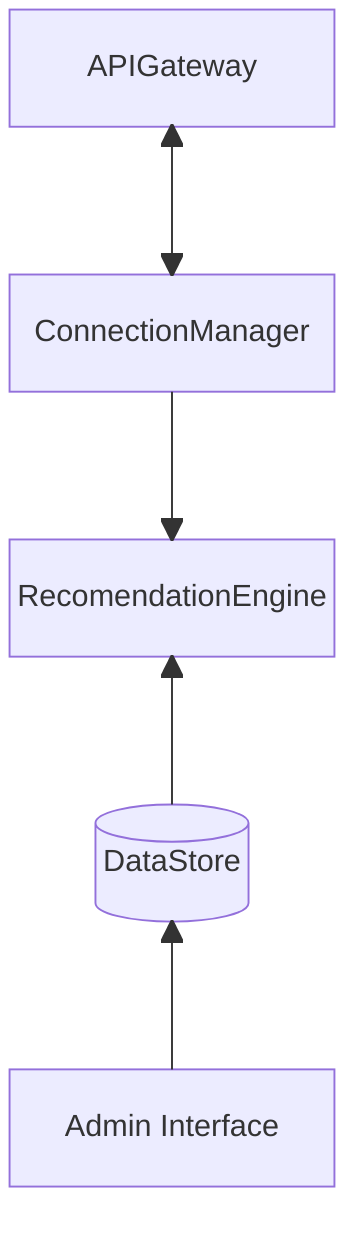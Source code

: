 block-beta
columns 1
  %% Definiciones y estructura
  APIGateway
  space
  ConnectionManager
  space
  RecomendationEngine
  space
  db[("DataStore")]
  space
  admin["Admin Interface"]
  
  %% Conexiones
  APIGateway <--> ConnectionManager
  ConnectionManager --> RecomendationEngine
  admin --> db
  db --> RecomendationEngine